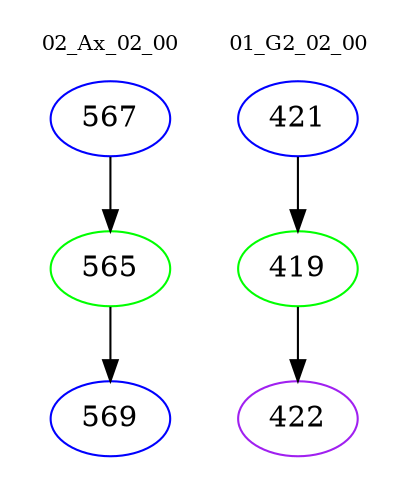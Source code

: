 digraph{
subgraph cluster_0 {
color = white
label = "02_Ax_02_00";
fontsize=10;
T0_567 [label="567", color="blue"]
T0_567 -> T0_565 [color="black"]
T0_565 [label="565", color="green"]
T0_565 -> T0_569 [color="black"]
T0_569 [label="569", color="blue"]
}
subgraph cluster_1 {
color = white
label = "01_G2_02_00";
fontsize=10;
T1_421 [label="421", color="blue"]
T1_421 -> T1_419 [color="black"]
T1_419 [label="419", color="green"]
T1_419 -> T1_422 [color="black"]
T1_422 [label="422", color="purple"]
}
}
